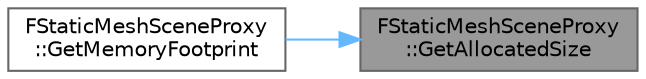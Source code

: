 digraph "FStaticMeshSceneProxy::GetAllocatedSize"
{
 // INTERACTIVE_SVG=YES
 // LATEX_PDF_SIZE
  bgcolor="transparent";
  edge [fontname=Helvetica,fontsize=10,labelfontname=Helvetica,labelfontsize=10];
  node [fontname=Helvetica,fontsize=10,shape=box,height=0.2,width=0.4];
  rankdir="RL";
  Node1 [id="Node000001",label="FStaticMeshSceneProxy\l::GetAllocatedSize",height=0.2,width=0.4,color="gray40", fillcolor="grey60", style="filled", fontcolor="black",tooltip=" "];
  Node1 -> Node2 [id="edge1_Node000001_Node000002",dir="back",color="steelblue1",style="solid",tooltip=" "];
  Node2 [id="Node000002",label="FStaticMeshSceneProxy\l::GetMemoryFootprint",height=0.2,width=0.4,color="grey40", fillcolor="white", style="filled",URL="$df/d69/classFStaticMeshSceneProxy.html#a12140d699025bfd87284c1bd2aba050a",tooltip="Every derived class should override these functions."];
}
